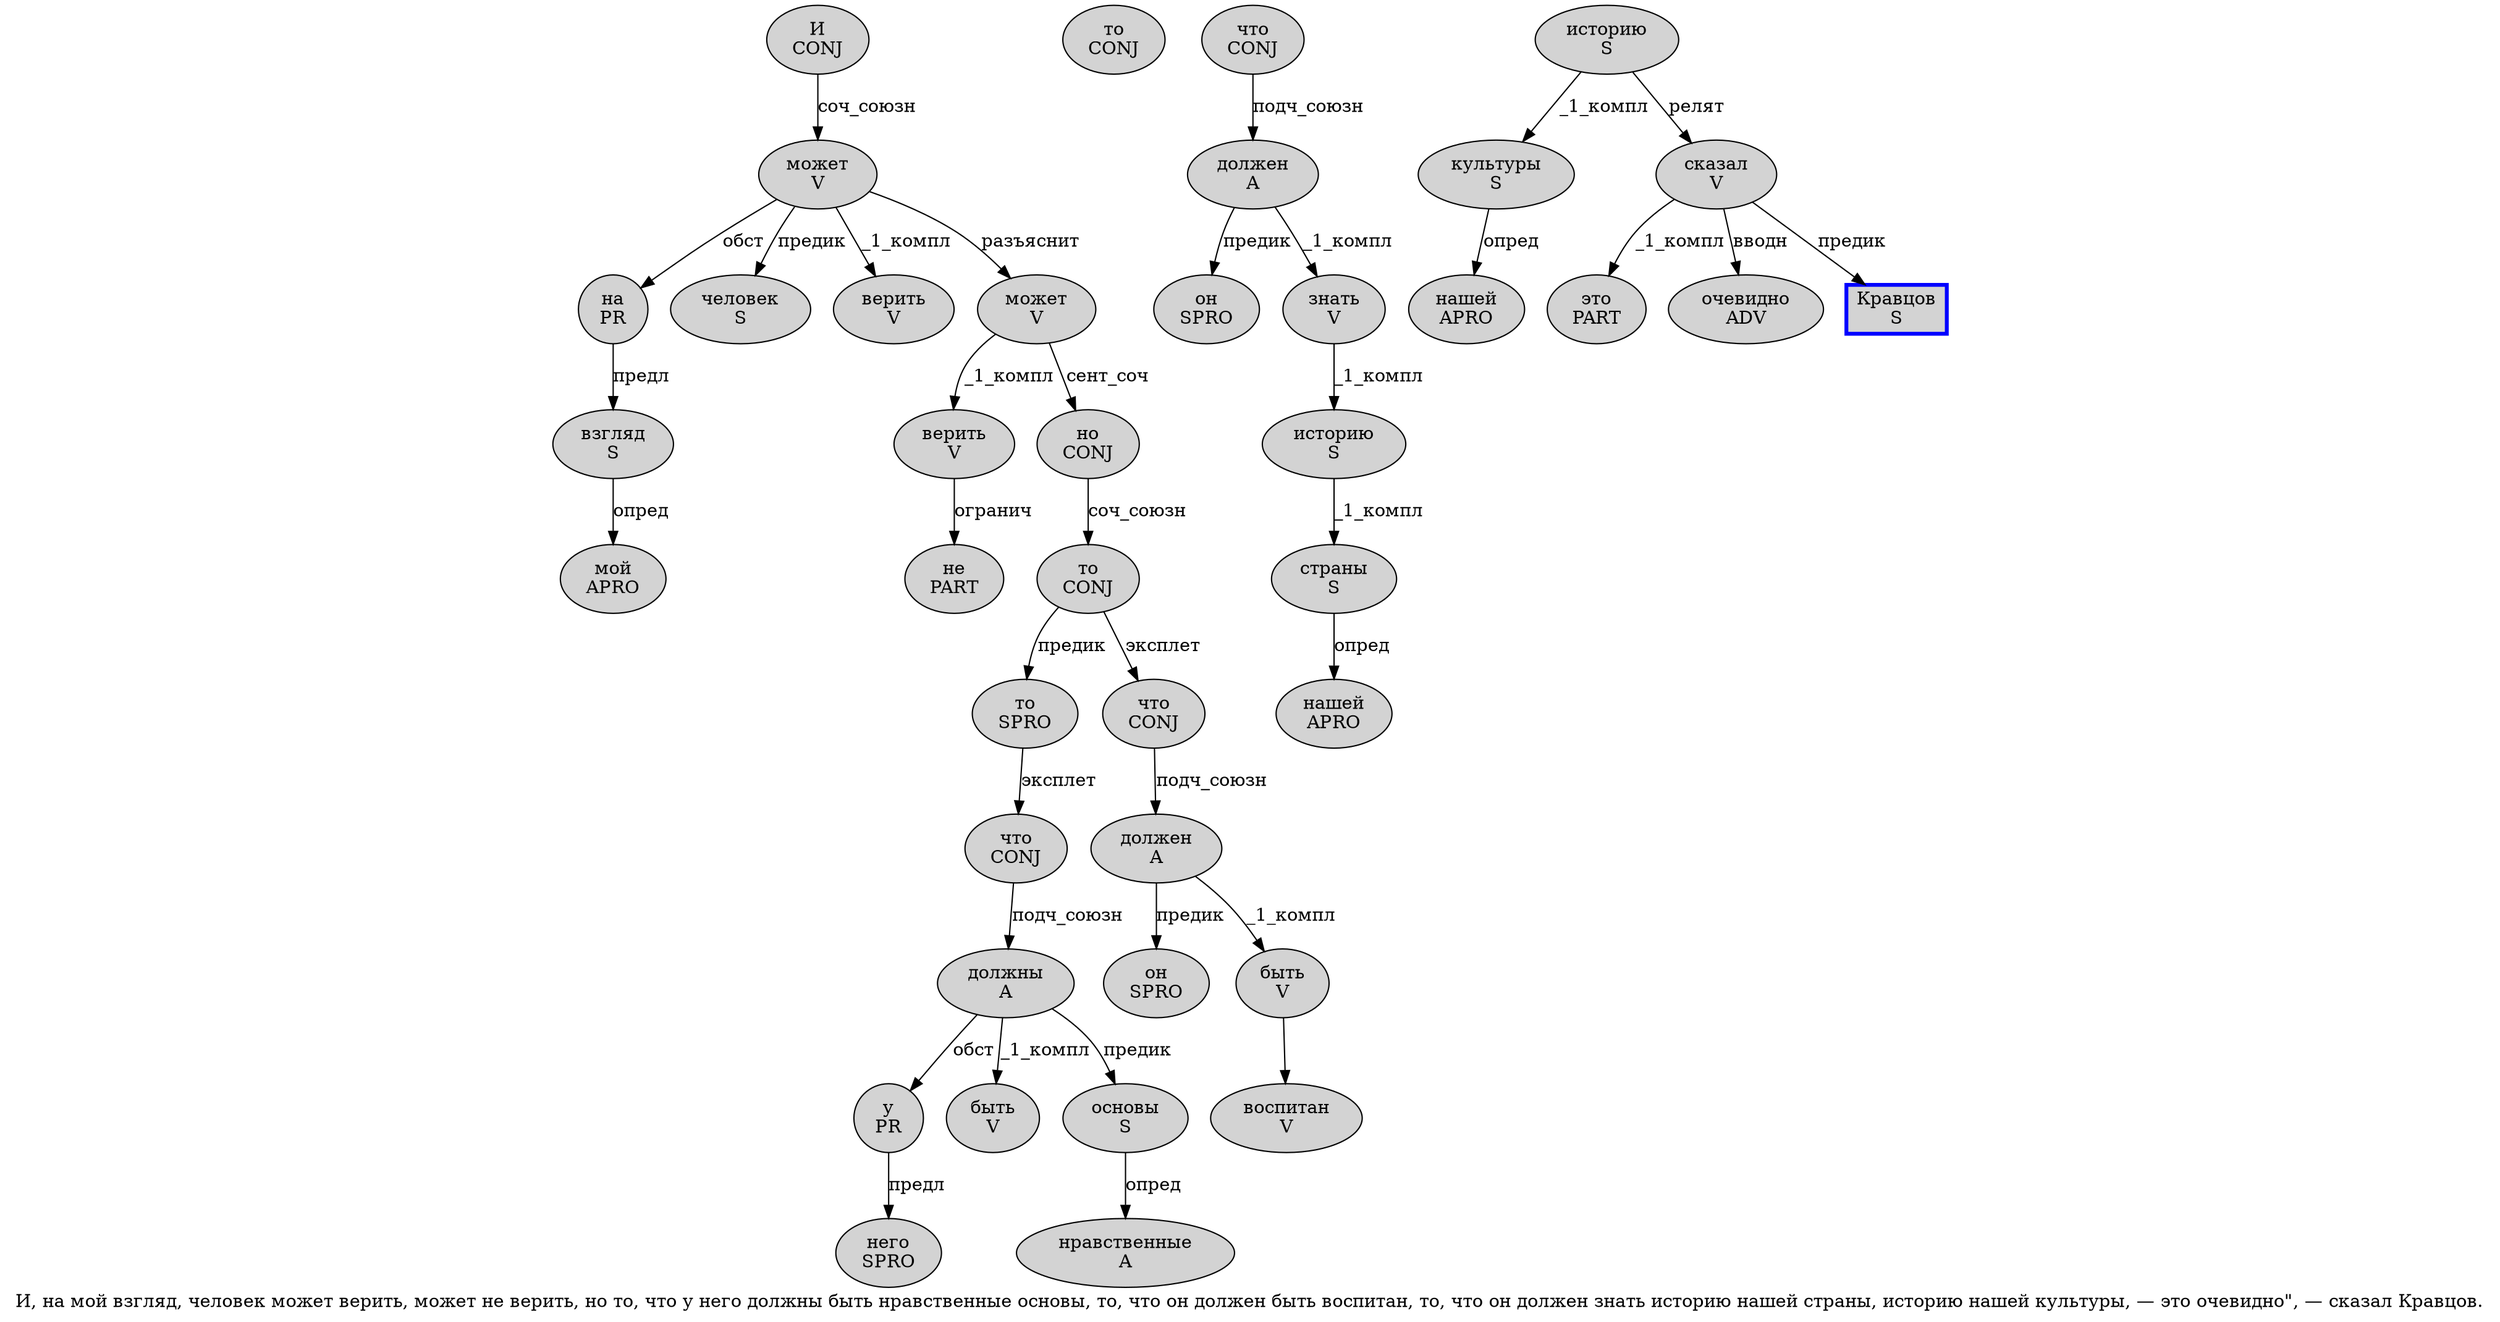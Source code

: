 digraph SENTENCE_862 {
	graph [label="И, на мой взгляд, человек может верить, может не верить, но то, что у него должны быть нравственные основы, то, что он должен быть воспитан, то, что он должен знать историю нашей страны, историю нашей культуры, — это очевидно\", — сказал Кравцов."]
	node [style=filled]
		0 [label="И
CONJ" color="" fillcolor=lightgray penwidth=1 shape=ellipse]
		2 [label="на
PR" color="" fillcolor=lightgray penwidth=1 shape=ellipse]
		3 [label="мой
APRO" color="" fillcolor=lightgray penwidth=1 shape=ellipse]
		4 [label="взгляд
S" color="" fillcolor=lightgray penwidth=1 shape=ellipse]
		6 [label="человек
S" color="" fillcolor=lightgray penwidth=1 shape=ellipse]
		7 [label="может
V" color="" fillcolor=lightgray penwidth=1 shape=ellipse]
		8 [label="верить
V" color="" fillcolor=lightgray penwidth=1 shape=ellipse]
		10 [label="может
V" color="" fillcolor=lightgray penwidth=1 shape=ellipse]
		11 [label="не
PART" color="" fillcolor=lightgray penwidth=1 shape=ellipse]
		12 [label="верить
V" color="" fillcolor=lightgray penwidth=1 shape=ellipse]
		14 [label="но
CONJ" color="" fillcolor=lightgray penwidth=1 shape=ellipse]
		15 [label="то
SPRO" color="" fillcolor=lightgray penwidth=1 shape=ellipse]
		17 [label="что
CONJ" color="" fillcolor=lightgray penwidth=1 shape=ellipse]
		18 [label="у
PR" color="" fillcolor=lightgray penwidth=1 shape=ellipse]
		19 [label="него
SPRO" color="" fillcolor=lightgray penwidth=1 shape=ellipse]
		20 [label="должны
A" color="" fillcolor=lightgray penwidth=1 shape=ellipse]
		21 [label="быть
V" color="" fillcolor=lightgray penwidth=1 shape=ellipse]
		22 [label="нравственные
A" color="" fillcolor=lightgray penwidth=1 shape=ellipse]
		23 [label="основы
S" color="" fillcolor=lightgray penwidth=1 shape=ellipse]
		25 [label="то
CONJ" color="" fillcolor=lightgray penwidth=1 shape=ellipse]
		27 [label="что
CONJ" color="" fillcolor=lightgray penwidth=1 shape=ellipse]
		28 [label="он
SPRO" color="" fillcolor=lightgray penwidth=1 shape=ellipse]
		29 [label="должен
A" color="" fillcolor=lightgray penwidth=1 shape=ellipse]
		30 [label="быть
V" color="" fillcolor=lightgray penwidth=1 shape=ellipse]
		31 [label="воспитан
V" color="" fillcolor=lightgray penwidth=1 shape=ellipse]
		33 [label="то
CONJ" color="" fillcolor=lightgray penwidth=1 shape=ellipse]
		35 [label="что
CONJ" color="" fillcolor=lightgray penwidth=1 shape=ellipse]
		36 [label="он
SPRO" color="" fillcolor=lightgray penwidth=1 shape=ellipse]
		37 [label="должен
A" color="" fillcolor=lightgray penwidth=1 shape=ellipse]
		38 [label="знать
V" color="" fillcolor=lightgray penwidth=1 shape=ellipse]
		39 [label="историю
S" color="" fillcolor=lightgray penwidth=1 shape=ellipse]
		40 [label="нашей
APRO" color="" fillcolor=lightgray penwidth=1 shape=ellipse]
		41 [label="страны
S" color="" fillcolor=lightgray penwidth=1 shape=ellipse]
		43 [label="историю
S" color="" fillcolor=lightgray penwidth=1 shape=ellipse]
		44 [label="нашей
APRO" color="" fillcolor=lightgray penwidth=1 shape=ellipse]
		45 [label="культуры
S" color="" fillcolor=lightgray penwidth=1 shape=ellipse]
		48 [label="это
PART" color="" fillcolor=lightgray penwidth=1 shape=ellipse]
		49 [label="очевидно
ADV" color="" fillcolor=lightgray penwidth=1 shape=ellipse]
		53 [label="сказал
V" color="" fillcolor=lightgray penwidth=1 shape=ellipse]
		54 [label="Кравцов
S" color=blue fillcolor=lightgray penwidth=3 shape=box]
			0 -> 7 [label="соч_союзн"]
			7 -> 2 [label="обст"]
			7 -> 6 [label="предик"]
			7 -> 8 [label="_1_компл"]
			7 -> 10 [label="разъяснит"]
			29 -> 28 [label="предик"]
			29 -> 30 [label="_1_компл"]
			27 -> 29 [label="подч_союзн"]
			39 -> 41 [label="_1_компл"]
			2 -> 4 [label="предл"]
			38 -> 39 [label="_1_компл"]
			15 -> 17 [label="эксплет"]
			12 -> 11 [label="огранич"]
			14 -> 25 [label="соч_союзн"]
			45 -> 44 [label="опред"]
			18 -> 19 [label="предл"]
			43 -> 45 [label="_1_компл"]
			43 -> 53 [label="релят"]
			37 -> 36 [label="предик"]
			37 -> 38 [label="_1_компл"]
			23 -> 22 [label="опред"]
			17 -> 20 [label="подч_союзн"]
			53 -> 48 [label="_1_компл"]
			53 -> 49 [label="вводн"]
			53 -> 54 [label="предик"]
			4 -> 3 [label="опред"]
			41 -> 40 [label="опред"]
			10 -> 12 [label="_1_компл"]
			10 -> 14 [label="сент_соч"]
			25 -> 15 [label="предик"]
			25 -> 27 [label="эксплет"]
			20 -> 18 [label="обст"]
			20 -> 21 [label="_1_компл"]
			20 -> 23 [label="предик"]
			35 -> 37 [label="подч_союзн"]
			30 -> 31
}